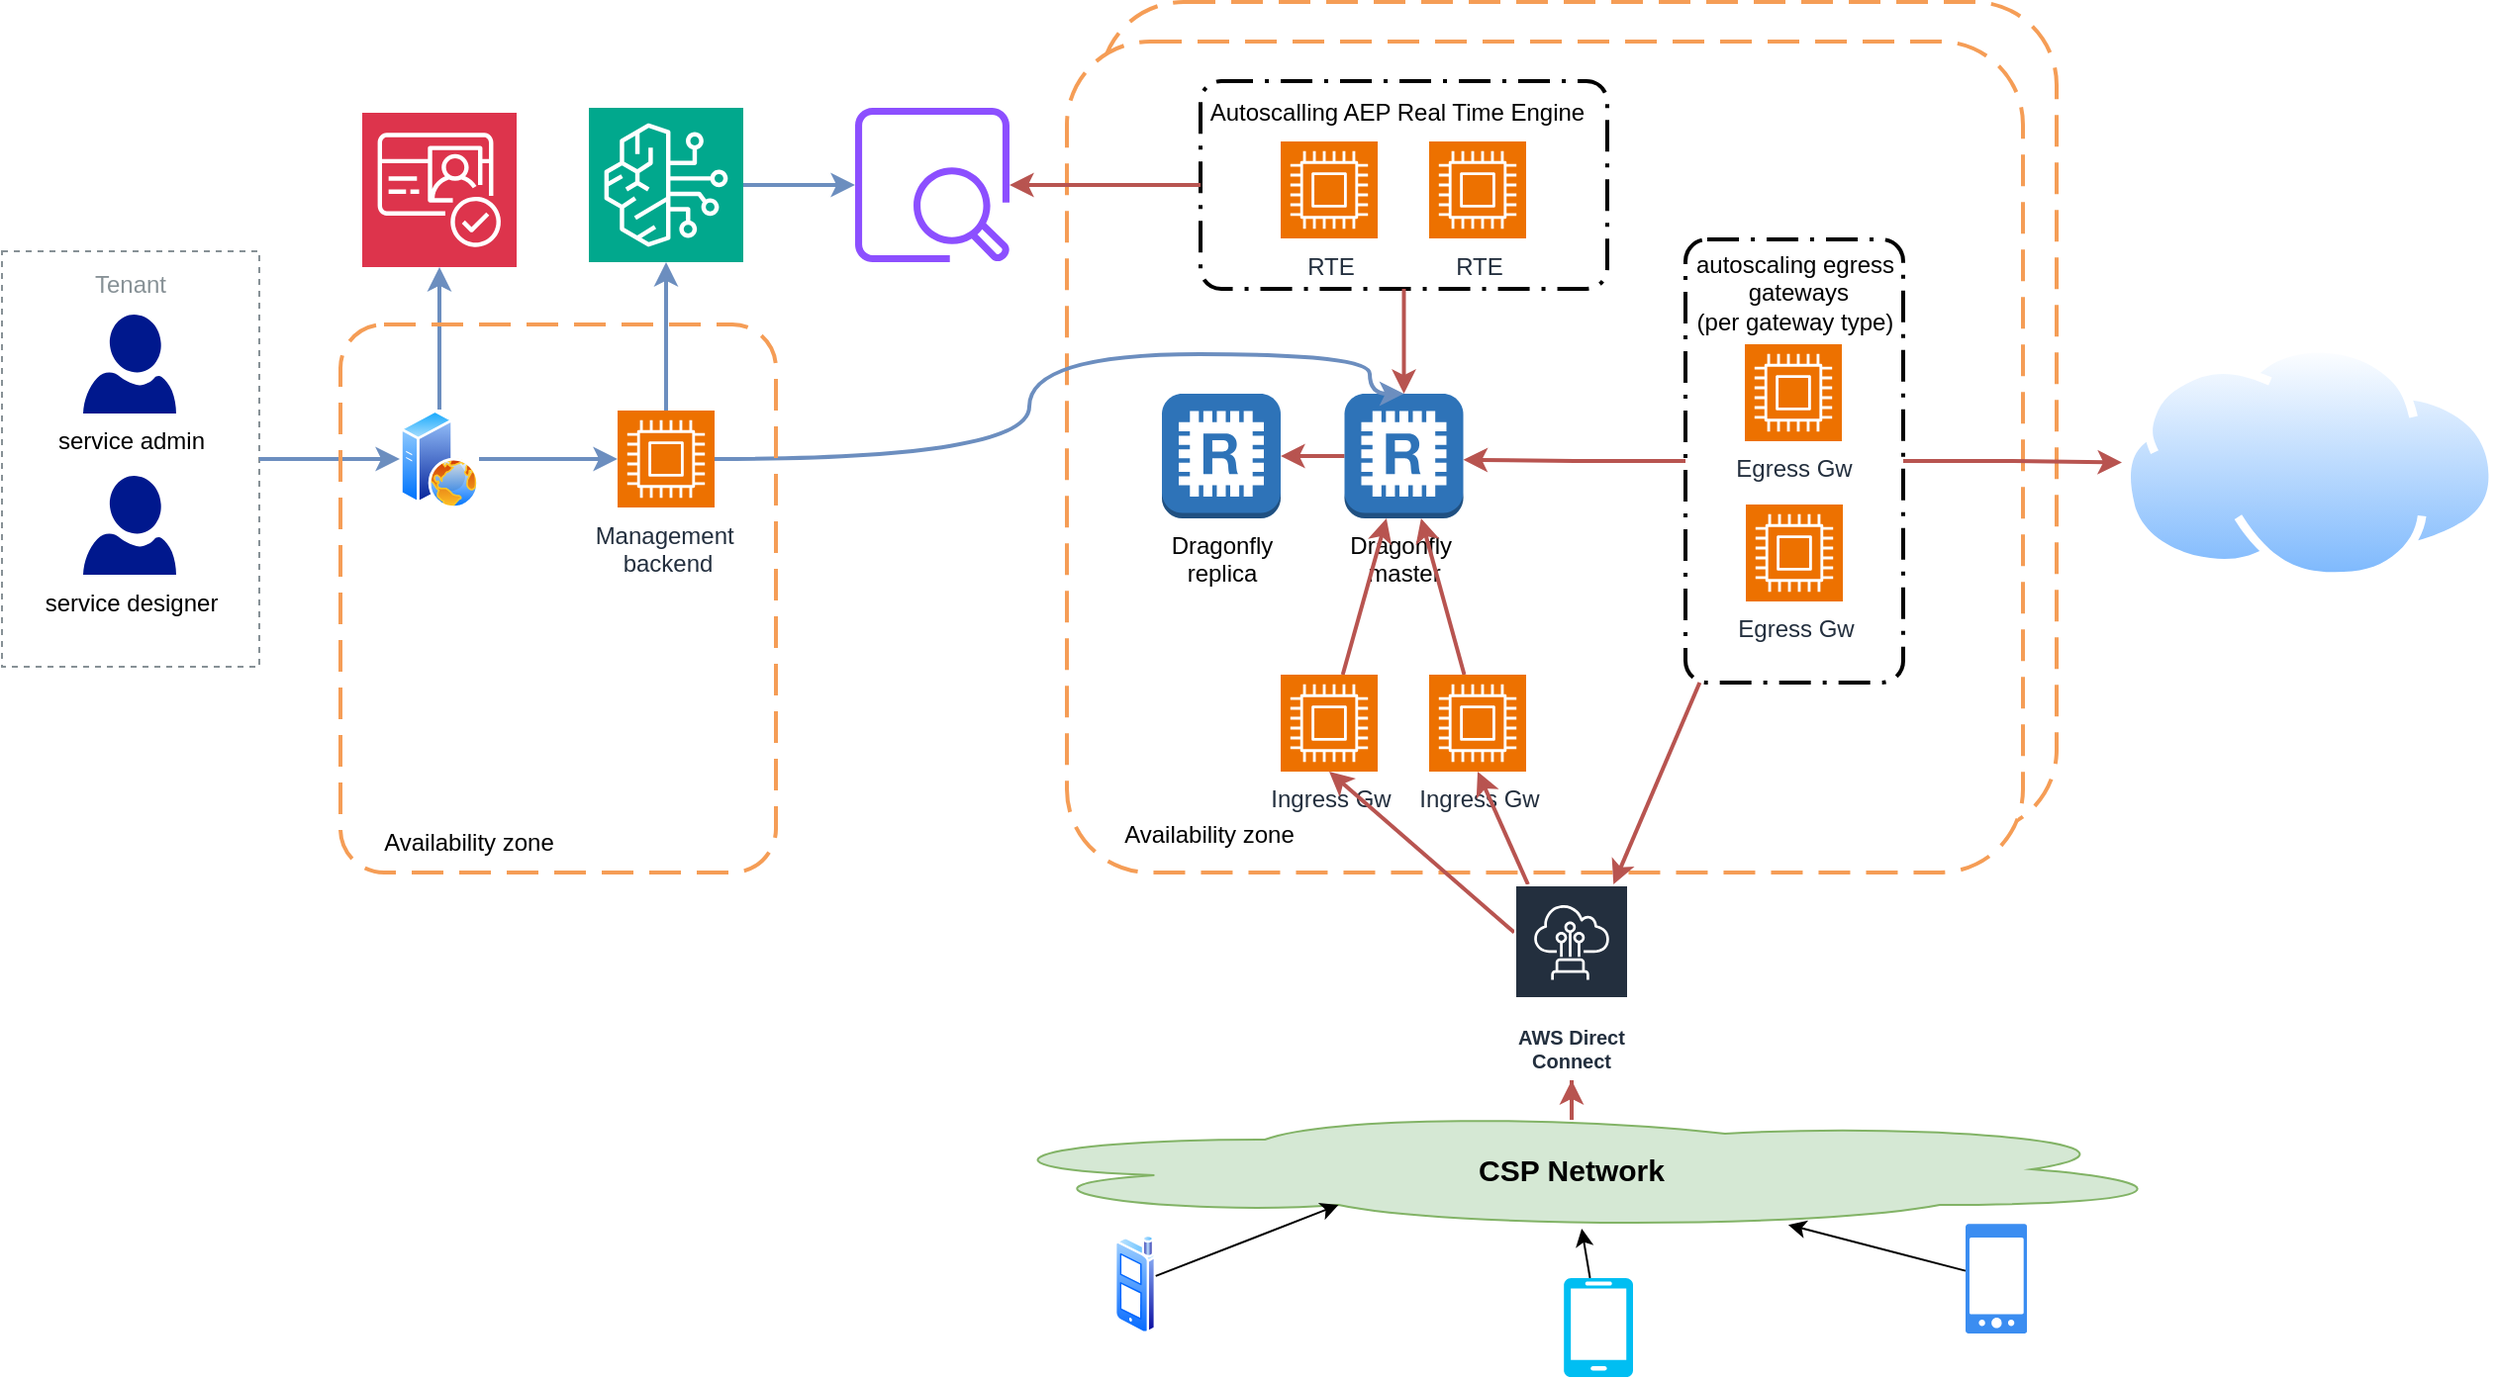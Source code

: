 <mxfile version="24.8.4" pages="2">
  <diagram name="Page-1" id="JDRaCcd1hg9tl_aYsiC9">
    <mxGraphModel dx="1742" dy="749" grid="0" gridSize="10" guides="1" tooltips="1" connect="1" arrows="1" fold="1" page="0" pageScale="1" pageWidth="827" pageHeight="1169" math="0" shadow="0">
      <root>
        <mxCell id="0" />
        <mxCell id="1" parent="0" />
        <mxCell id="zKB7vQTCph_0LIxIcwhi-92" value="" style="rounded=1;arcSize=10;dashed=1;strokeColor=#F59D56;fillColor=none;gradientColor=none;dashPattern=8 4;strokeWidth=2;" vertex="1" parent="1">
          <mxGeometry x="264" y="280" width="483" height="420" as="geometry" />
        </mxCell>
        <mxCell id="zKB7vQTCph_0LIxIcwhi-74" value="" style="rounded=1;arcSize=10;dashed=1;strokeColor=#F59D56;fillColor=default;gradientColor=none;dashPattern=8 4;strokeWidth=2;" vertex="1" parent="1">
          <mxGeometry x="247" y="300" width="483" height="420" as="geometry" />
        </mxCell>
        <mxCell id="zKB7vQTCph_0LIxIcwhi-82" value="Tenant" style="outlineConnect=0;gradientColor=none;html=1;whiteSpace=wrap;fontSize=12;fontStyle=0;strokeColor=#879196;fillColor=none;verticalAlign=top;align=center;fontColor=#879196;dashed=1;spacingTop=3;" vertex="1" parent="1">
          <mxGeometry x="-291" y="406" width="130" height="210" as="geometry" />
        </mxCell>
        <mxCell id="zKB7vQTCph_0LIxIcwhi-35" value="" style="rounded=1;arcSize=10;dashed=1;fillColor=none;gradientColor=none;dashPattern=8 3 1 3;strokeWidth=2;" vertex="1" parent="1">
          <mxGeometry x="314.5" y="320" width="205.5" height="105" as="geometry" />
        </mxCell>
        <mxCell id="zKB7vQTCph_0LIxIcwhi-66" style="rounded=0;orthogonalLoop=1;jettySize=auto;html=1;strokeWidth=2;fillColor=#f8cecc;strokeColor=#b85450;" edge="1" parent="1" source="zKB7vQTCph_0LIxIcwhi-45" target="zKB7vQTCph_0LIxIcwhi-93">
          <mxGeometry relative="1" as="geometry">
            <mxPoint x="542" y="717" as="targetPoint" />
          </mxGeometry>
        </mxCell>
        <mxCell id="zKB7vQTCph_0LIxIcwhi-68" style="edgeStyle=orthogonalEdgeStyle;rounded=0;orthogonalLoop=1;jettySize=auto;html=1;fillColor=#f8cecc;strokeColor=#b85450;strokeWidth=2;" edge="1" parent="1" source="zKB7vQTCph_0LIxIcwhi-45" target="zKB7vQTCph_0LIxIcwhi-67">
          <mxGeometry relative="1" as="geometry" />
        </mxCell>
        <mxCell id="zKB7vQTCph_0LIxIcwhi-45" value="" style="rounded=1;arcSize=10;dashed=1;fillColor=none;gradientColor=none;dashPattern=8 3 1 3;strokeWidth=2;" vertex="1" parent="1">
          <mxGeometry x="559.5" y="400" width="110" height="224" as="geometry" />
        </mxCell>
        <mxCell id="zKB7vQTCph_0LIxIcwhi-42" style="edgeStyle=orthogonalEdgeStyle;rounded=0;orthogonalLoop=1;jettySize=auto;html=1;fillColor=#f8cecc;strokeColor=#b85450;strokeWidth=2;" edge="1" parent="1" source="zKB7vQTCph_0LIxIcwhi-1" target="zKB7vQTCph_0LIxIcwhi-2">
          <mxGeometry relative="1" as="geometry" />
        </mxCell>
        <mxCell id="zKB7vQTCph_0LIxIcwhi-1" value="Dragonfly&amp;nbsp;&lt;div&gt;master&lt;/div&gt;" style="outlineConnect=0;dashed=0;verticalLabelPosition=bottom;verticalAlign=top;align=center;html=1;shape=mxgraph.aws3.redis;fillColor=#2E73B8;gradientColor=none;" vertex="1" parent="1">
          <mxGeometry x="387.25" y="478" width="60" height="63" as="geometry" />
        </mxCell>
        <mxCell id="zKB7vQTCph_0LIxIcwhi-2" value="Dragonfly&lt;div&gt;replica&lt;/div&gt;" style="outlineConnect=0;dashed=0;verticalLabelPosition=bottom;verticalAlign=top;align=center;html=1;shape=mxgraph.aws3.redis;fillColor=#2E73B8;gradientColor=none;" vertex="1" parent="1">
          <mxGeometry x="295" y="478" width="60" height="63" as="geometry" />
        </mxCell>
        <mxCell id="zKB7vQTCph_0LIxIcwhi-33" value="" style="sketch=0;outlineConnect=0;fontColor=#232F3E;gradientColor=none;fillColor=#8C4FFF;strokeColor=none;dashed=0;verticalLabelPosition=bottom;verticalAlign=top;align=center;html=1;fontSize=12;fontStyle=0;aspect=fixed;pointerEvents=1;shape=mxgraph.aws4.opensearch_service_data_node;" vertex="1" parent="1">
          <mxGeometry x="140" y="333.5" width="78" height="78" as="geometry" />
        </mxCell>
        <mxCell id="zKB7vQTCph_0LIxIcwhi-36" style="edgeStyle=orthogonalEdgeStyle;rounded=0;orthogonalLoop=1;jettySize=auto;html=1;fillColor=#f8cecc;strokeColor=#b85450;strokeWidth=2;" edge="1" parent="1" source="zKB7vQTCph_0LIxIcwhi-35" target="zKB7vQTCph_0LIxIcwhi-33">
          <mxGeometry relative="1" as="geometry" />
        </mxCell>
        <mxCell id="zKB7vQTCph_0LIxIcwhi-37" value="" style="edgeStyle=orthogonalEdgeStyle;rounded=0;orthogonalLoop=1;jettySize=auto;html=1;entryX=0.5;entryY=0;entryDx=0;entryDy=0;entryPerimeter=0;fillColor=#f8cecc;strokeColor=#b85450;strokeWidth=2;" edge="1" parent="1" source="zKB7vQTCph_0LIxIcwhi-35" target="zKB7vQTCph_0LIxIcwhi-1">
          <mxGeometry relative="1" as="geometry" />
        </mxCell>
        <mxCell id="zKB7vQTCph_0LIxIcwhi-46" style="edgeStyle=orthogonalEdgeStyle;rounded=0;orthogonalLoop=1;jettySize=auto;html=1;entryX=1;entryY=0.53;entryDx=0;entryDy=0;entryPerimeter=0;fillColor=#f8cecc;strokeColor=#b85450;strokeWidth=2;" edge="1" parent="1" source="zKB7vQTCph_0LIxIcwhi-45" target="zKB7vQTCph_0LIxIcwhi-1">
          <mxGeometry relative="1" as="geometry" />
        </mxCell>
        <mxCell id="zKB7vQTCph_0LIxIcwhi-47" value="RTE" style="sketch=0;points=[[0,0,0],[0.25,0,0],[0.5,0,0],[0.75,0,0],[1,0,0],[0,1,0],[0.25,1,0],[0.5,1,0],[0.75,1,0],[1,1,0],[0,0.25,0],[0,0.5,0],[0,0.75,0],[1,0.25,0],[1,0.5,0],[1,0.75,0]];outlineConnect=0;fontColor=#232F3E;fillColor=#ED7100;strokeColor=#ffffff;dashed=0;verticalLabelPosition=bottom;verticalAlign=top;align=center;html=1;fontSize=12;fontStyle=0;aspect=fixed;shape=mxgraph.aws4.resourceIcon;resIcon=mxgraph.aws4.compute;" vertex="1" parent="1">
          <mxGeometry x="355" y="350.5" width="49" height="49" as="geometry" />
        </mxCell>
        <mxCell id="zKB7vQTCph_0LIxIcwhi-48" value="RTE" style="sketch=0;points=[[0,0,0],[0.25,0,0],[0.5,0,0],[0.75,0,0],[1,0,0],[0,1,0],[0.25,1,0],[0.5,1,0],[0.75,1,0],[1,1,0],[0,0.25,0],[0,0.5,0],[0,0.75,0],[1,0.25,0],[1,0.5,0],[1,0.75,0]];outlineConnect=0;fontColor=#232F3E;fillColor=#ED7100;strokeColor=#ffffff;dashed=0;verticalLabelPosition=bottom;verticalAlign=top;align=center;html=1;fontSize=12;fontStyle=0;aspect=fixed;shape=mxgraph.aws4.resourceIcon;resIcon=mxgraph.aws4.compute;" vertex="1" parent="1">
          <mxGeometry x="430" y="350.5" width="49" height="49" as="geometry" />
        </mxCell>
        <mxCell id="zKB7vQTCph_0LIxIcwhi-49" value="Egress Gw" style="sketch=0;points=[[0,0,0],[0.25,0,0],[0.5,0,0],[0.75,0,0],[1,0,0],[0,1,0],[0.25,1,0],[0.5,1,0],[0.75,1,0],[1,1,0],[0,0.25,0],[0,0.5,0],[0,0.75,0],[1,0.25,0],[1,0.5,0],[1,0.75,0]];outlineConnect=0;fontColor=#232F3E;fillColor=#ED7100;strokeColor=#ffffff;dashed=0;verticalLabelPosition=bottom;verticalAlign=top;align=center;html=1;fontSize=12;fontStyle=0;aspect=fixed;shape=mxgraph.aws4.resourceIcon;resIcon=mxgraph.aws4.compute;" vertex="1" parent="1">
          <mxGeometry x="589.5" y="453" width="49" height="49" as="geometry" />
        </mxCell>
        <mxCell id="zKB7vQTCph_0LIxIcwhi-52" value="Egress Gw" style="sketch=0;points=[[0,0,0],[0.25,0,0],[0.5,0,0],[0.75,0,0],[1,0,0],[0,1,0],[0.25,1,0],[0.5,1,0],[0.75,1,0],[1,1,0],[0,0.25,0],[0,0.5,0],[0,0.75,0],[1,0.25,0],[1,0.5,0],[1,0.75,0]];outlineConnect=0;fontColor=#232F3E;fillColor=#ED7100;strokeColor=#ffffff;dashed=0;verticalLabelPosition=bottom;verticalAlign=top;align=center;html=1;fontSize=12;fontStyle=0;aspect=fixed;shape=mxgraph.aws4.resourceIcon;resIcon=mxgraph.aws4.compute;" vertex="1" parent="1">
          <mxGeometry x="590" y="534" width="49" height="49" as="geometry" />
        </mxCell>
        <mxCell id="zKB7vQTCph_0LIxIcwhi-55" style="rounded=0;orthogonalLoop=1;jettySize=auto;html=1;fillColor=#f8cecc;strokeColor=#b85450;strokeWidth=2;" edge="1" parent="1" source="zKB7vQTCph_0LIxIcwhi-53" target="zKB7vQTCph_0LIxIcwhi-1">
          <mxGeometry relative="1" as="geometry" />
        </mxCell>
        <mxCell id="zKB7vQTCph_0LIxIcwhi-53" value="Ingress Gw" style="sketch=0;points=[[0,0,0],[0.25,0,0],[0.5,0,0],[0.75,0,0],[1,0,0],[0,1,0],[0.25,1,0],[0.5,1,0],[0.75,1,0],[1,1,0],[0,0.25,0],[0,0.5,0],[0,0.75,0],[1,0.25,0],[1,0.5,0],[1,0.75,0]];outlineConnect=0;fontColor=#232F3E;fillColor=#ED7100;strokeColor=#ffffff;dashed=0;verticalLabelPosition=bottom;verticalAlign=top;align=center;html=1;fontSize=12;fontStyle=0;aspect=fixed;shape=mxgraph.aws4.resourceIcon;resIcon=mxgraph.aws4.compute;" vertex="1" parent="1">
          <mxGeometry x="355" y="620" width="49" height="49" as="geometry" />
        </mxCell>
        <mxCell id="zKB7vQTCph_0LIxIcwhi-56" style="rounded=0;orthogonalLoop=1;jettySize=auto;html=1;fillColor=#f8cecc;strokeColor=#b85450;strokeWidth=2;" edge="1" parent="1" source="zKB7vQTCph_0LIxIcwhi-54" target="zKB7vQTCph_0LIxIcwhi-1">
          <mxGeometry relative="1" as="geometry" />
        </mxCell>
        <mxCell id="zKB7vQTCph_0LIxIcwhi-54" value="Ingress Gw" style="sketch=0;points=[[0,0,0],[0.25,0,0],[0.5,0,0],[0.75,0,0],[1,0,0],[0,1,0],[0.25,1,0],[0.5,1,0],[0.75,1,0],[1,1,0],[0,0.25,0],[0,0.5,0],[0,0.75,0],[1,0.25,0],[1,0.5,0],[1,0.75,0]];outlineConnect=0;fontColor=#232F3E;fillColor=#ED7100;strokeColor=#ffffff;dashed=0;verticalLabelPosition=bottom;verticalAlign=top;align=center;html=1;fontSize=12;fontStyle=0;aspect=fixed;shape=mxgraph.aws4.resourceIcon;resIcon=mxgraph.aws4.compute;" vertex="1" parent="1">
          <mxGeometry x="430" y="620" width="49" height="49" as="geometry" />
        </mxCell>
        <mxCell id="zKB7vQTCph_0LIxIcwhi-72" style="edgeStyle=orthogonalEdgeStyle;rounded=0;orthogonalLoop=1;jettySize=auto;html=1;strokeColor=#6C8EBF;strokeWidth=2;" edge="1" parent="1" source="zKB7vQTCph_0LIxIcwhi-57" target="zKB7vQTCph_0LIxIcwhi-69">
          <mxGeometry relative="1" as="geometry" />
        </mxCell>
        <mxCell id="zKB7vQTCph_0LIxIcwhi-57" value="Management&amp;nbsp;&lt;div&gt;backend&lt;/div&gt;" style="sketch=0;points=[[0,0,0],[0.25,0,0],[0.5,0,0],[0.75,0,0],[1,0,0],[0,1,0],[0.25,1,0],[0.5,1,0],[0.75,1,0],[1,1,0],[0,0.25,0],[0,0.5,0],[0,0.75,0],[1,0.25,0],[1,0.5,0],[1,0.75,0]];outlineConnect=0;fontColor=#232F3E;fillColor=#ED7100;strokeColor=#ffffff;dashed=0;verticalLabelPosition=bottom;verticalAlign=top;align=center;html=1;fontSize=12;fontStyle=0;aspect=fixed;shape=mxgraph.aws4.resourceIcon;resIcon=mxgraph.aws4.compute;" vertex="1" parent="1">
          <mxGeometry x="20" y="486.5" width="49" height="49" as="geometry" />
        </mxCell>
        <mxCell id="zKB7vQTCph_0LIxIcwhi-58" value="Autoscalling AEP Real Time Engine" style="text;html=1;align=center;verticalAlign=middle;whiteSpace=wrap;rounded=0;" vertex="1" parent="1">
          <mxGeometry x="309" y="320.5" width="210" height="30" as="geometry" />
        </mxCell>
        <mxCell id="zKB7vQTCph_0LIxIcwhi-59" value="autoscaling egress&lt;div&gt;&amp;nbsp;gateways&lt;/div&gt;&lt;div&gt;(per gateway type)&lt;/div&gt;" style="text;html=1;align=center;verticalAlign=middle;whiteSpace=wrap;rounded=0;" vertex="1" parent="1">
          <mxGeometry x="509.5" y="411.5" width="210" height="30" as="geometry" />
        </mxCell>
        <mxCell id="zKB7vQTCph_0LIxIcwhi-95" style="edgeStyle=orthogonalEdgeStyle;rounded=0;orthogonalLoop=1;jettySize=auto;html=1;fillColor=#f8cecc;strokeColor=#b85450;strokeWidth=2;" edge="1" parent="1" source="zKB7vQTCph_0LIxIcwhi-63" target="zKB7vQTCph_0LIxIcwhi-93">
          <mxGeometry relative="1" as="geometry" />
        </mxCell>
        <mxCell id="zKB7vQTCph_0LIxIcwhi-63" value="CSP Network" style="ellipse;shape=cloud;whiteSpace=wrap;html=1;align=center;fillColor=#d5e8d4;strokeColor=#82b366;fontStyle=1;fontSize=15;" vertex="1" parent="1">
          <mxGeometry x="192" y="840" width="620" height="60" as="geometry" />
        </mxCell>
        <mxCell id="zKB7vQTCph_0LIxIcwhi-64" style="rounded=0;orthogonalLoop=1;jettySize=auto;html=1;entryX=0.5;entryY=1;entryDx=0;entryDy=0;entryPerimeter=0;strokeWidth=2;fillColor=#f8cecc;strokeColor=#b85450;" edge="1" parent="1" source="zKB7vQTCph_0LIxIcwhi-93" target="zKB7vQTCph_0LIxIcwhi-53">
          <mxGeometry relative="1" as="geometry">
            <mxPoint x="439" y="725" as="sourcePoint" />
          </mxGeometry>
        </mxCell>
        <mxCell id="zKB7vQTCph_0LIxIcwhi-65" style="rounded=0;orthogonalLoop=1;jettySize=auto;html=1;entryX=0.5;entryY=1;entryDx=0;entryDy=0;entryPerimeter=0;fillColor=#f8cecc;strokeColor=#b85450;strokeWidth=2;" edge="1" parent="1" source="zKB7vQTCph_0LIxIcwhi-93" target="zKB7vQTCph_0LIxIcwhi-54">
          <mxGeometry relative="1" as="geometry">
            <mxPoint x="479" y="728" as="sourcePoint" />
          </mxGeometry>
        </mxCell>
        <mxCell id="zKB7vQTCph_0LIxIcwhi-67" value="" style="image;aspect=fixed;perimeter=ellipsePerimeter;html=1;align=center;shadow=0;dashed=0;spacingTop=3;image=img/lib/active_directory/internet_cloud.svg;" vertex="1" parent="1">
          <mxGeometry x="780" y="453" width="189.68" height="119.5" as="geometry" />
        </mxCell>
        <mxCell id="zKB7vQTCph_0LIxIcwhi-71" style="edgeStyle=orthogonalEdgeStyle;rounded=0;orthogonalLoop=1;jettySize=auto;html=1;strokeColor=#6C8EBF;strokeWidth=2;" edge="1" parent="1" source="zKB7vQTCph_0LIxIcwhi-69" target="zKB7vQTCph_0LIxIcwhi-33">
          <mxGeometry relative="1" as="geometry" />
        </mxCell>
        <mxCell id="zKB7vQTCph_0LIxIcwhi-69" value="" style="sketch=0;points=[[0,0,0],[0.25,0,0],[0.5,0,0],[0.75,0,0],[1,0,0],[0,1,0],[0.25,1,0],[0.5,1,0],[0.75,1,0],[1,1,0],[0,0.25,0],[0,0.5,0],[0,0.75,0],[1,0.25,0],[1,0.5,0],[1,0.75,0]];outlineConnect=0;fontColor=#232F3E;fillColor=#01A88D;strokeColor=#ffffff;dashed=0;verticalLabelPosition=bottom;verticalAlign=top;align=center;html=1;fontSize=12;fontStyle=0;aspect=fixed;shape=mxgraph.aws4.resourceIcon;resIcon=mxgraph.aws4.bedrock;" vertex="1" parent="1">
          <mxGeometry x="5.5" y="333.5" width="78" height="78" as="geometry" />
        </mxCell>
        <mxCell id="zKB7vQTCph_0LIxIcwhi-73" style="edgeStyle=orthogonalEdgeStyle;rounded=0;orthogonalLoop=1;jettySize=auto;html=1;entryX=0.5;entryY=0;entryDx=0;entryDy=0;entryPerimeter=0;fillColor=#dae8fc;strokeColor=#6C8EBF;strokeWidth=2;curved=1;" edge="1" parent="1" source="zKB7vQTCph_0LIxIcwhi-57" target="zKB7vQTCph_0LIxIcwhi-1">
          <mxGeometry relative="1" as="geometry">
            <Array as="points">
              <mxPoint x="228" y="511" />
              <mxPoint x="228" y="458" />
              <mxPoint x="400" y="458" />
              <mxPoint x="400" y="478" />
            </Array>
          </mxGeometry>
        </mxCell>
        <mxCell id="zKB7vQTCph_0LIxIcwhi-75" value="Availability zone" style="text;html=1;align=center;verticalAlign=middle;whiteSpace=wrap;rounded=0;" vertex="1" parent="1">
          <mxGeometry x="274" y="686" width="90" height="30" as="geometry" />
        </mxCell>
        <mxCell id="zKB7vQTCph_0LIxIcwhi-78" style="edgeStyle=orthogonalEdgeStyle;rounded=0;orthogonalLoop=1;jettySize=auto;html=1;fillColor=#dae8fc;strokeColor=#6c8ebf;strokeWidth=2;" edge="1" parent="1" source="zKB7vQTCph_0LIxIcwhi-76" target="zKB7vQTCph_0LIxIcwhi-77">
          <mxGeometry relative="1" as="geometry" />
        </mxCell>
        <mxCell id="zKB7vQTCph_0LIxIcwhi-76" value="" style="image;aspect=fixed;perimeter=ellipsePerimeter;html=1;align=center;shadow=0;dashed=0;spacingTop=3;image=img/lib/active_directory/web_server.svg;" vertex="1" parent="1">
          <mxGeometry x="-90" y="486" width="40" height="50" as="geometry" />
        </mxCell>
        <mxCell id="zKB7vQTCph_0LIxIcwhi-77" value="" style="sketch=0;points=[[0,0,0],[0.25,0,0],[0.5,0,0],[0.75,0,0],[1,0,0],[0,1,0],[0.25,1,0],[0.5,1,0],[0.75,1,0],[1,1,0],[0,0.25,0],[0,0.5,0],[0,0.75,0],[1,0.25,0],[1,0.5,0],[1,0.75,0]];outlineConnect=0;fontColor=#232F3E;fillColor=#DD344C;strokeColor=#ffffff;dashed=0;verticalLabelPosition=bottom;verticalAlign=top;align=center;html=1;fontSize=12;fontStyle=0;aspect=fixed;shape=mxgraph.aws4.resourceIcon;resIcon=mxgraph.aws4.cognito;" vertex="1" parent="1">
          <mxGeometry x="-109" y="336" width="78" height="78" as="geometry" />
        </mxCell>
        <mxCell id="zKB7vQTCph_0LIxIcwhi-79" style="edgeStyle=orthogonalEdgeStyle;rounded=0;orthogonalLoop=1;jettySize=auto;html=1;entryX=0;entryY=0.5;entryDx=0;entryDy=0;entryPerimeter=0;fillColor=#dae8fc;strokeColor=#6c8ebf;strokeWidth=2;" edge="1" parent="1" source="zKB7vQTCph_0LIxIcwhi-76" target="zKB7vQTCph_0LIxIcwhi-57">
          <mxGeometry relative="1" as="geometry" />
        </mxCell>
        <mxCell id="zKB7vQTCph_0LIxIcwhi-80" value="service admin" style="sketch=0;aspect=fixed;pointerEvents=1;shadow=0;dashed=0;html=1;strokeColor=none;labelPosition=center;verticalLabelPosition=bottom;verticalAlign=top;align=center;fillColor=#00188D;shape=mxgraph.azure.user" vertex="1" parent="1">
          <mxGeometry x="-250" y="438" width="47" height="50" as="geometry" />
        </mxCell>
        <mxCell id="zKB7vQTCph_0LIxIcwhi-81" value="service designer" style="sketch=0;aspect=fixed;pointerEvents=1;shadow=0;dashed=0;html=1;strokeColor=none;labelPosition=center;verticalLabelPosition=bottom;verticalAlign=top;align=center;fillColor=#00188D;shape=mxgraph.azure.user" vertex="1" parent="1">
          <mxGeometry x="-250" y="519.5" width="47" height="50" as="geometry" />
        </mxCell>
        <mxCell id="zKB7vQTCph_0LIxIcwhi-83" style="edgeStyle=orthogonalEdgeStyle;rounded=0;orthogonalLoop=1;jettySize=auto;html=1;entryX=0;entryY=0.5;entryDx=0;entryDy=0;fillColor=#dae8fc;strokeColor=#6c8ebf;strokeWidth=2;" edge="1" parent="1" source="zKB7vQTCph_0LIxIcwhi-82" target="zKB7vQTCph_0LIxIcwhi-76">
          <mxGeometry relative="1" as="geometry" />
        </mxCell>
        <mxCell id="zKB7vQTCph_0LIxIcwhi-84" value="" style="rounded=1;arcSize=10;dashed=1;strokeColor=#F59D56;fillColor=none;gradientColor=none;dashPattern=8 4;strokeWidth=2;" vertex="1" parent="1">
          <mxGeometry x="-120" y="443" width="220" height="277" as="geometry" />
        </mxCell>
        <mxCell id="zKB7vQTCph_0LIxIcwhi-85" value="Availability zone" style="text;html=1;align=center;verticalAlign=middle;whiteSpace=wrap;rounded=0;" vertex="1" parent="1">
          <mxGeometry x="-100" y="690" width="90" height="30" as="geometry" />
        </mxCell>
        <mxCell id="zKB7vQTCph_0LIxIcwhi-86" value="" style="image;aspect=fixed;perimeter=ellipsePerimeter;html=1;align=center;shadow=0;dashed=0;spacingTop=3;image=img/lib/active_directory/cell_phone.svg;" vertex="1" parent="1">
          <mxGeometry x="271" y="903" width="21" height="50" as="geometry" />
        </mxCell>
        <mxCell id="zKB7vQTCph_0LIxIcwhi-89" style="rounded=0;orthogonalLoop=1;jettySize=auto;html=1;" edge="1" parent="1" source="zKB7vQTCph_0LIxIcwhi-87" target="zKB7vQTCph_0LIxIcwhi-63">
          <mxGeometry relative="1" as="geometry" />
        </mxCell>
        <mxCell id="zKB7vQTCph_0LIxIcwhi-87" value="" style="verticalLabelPosition=bottom;html=1;verticalAlign=top;align=center;strokeColor=none;fillColor=#00BEF2;shape=mxgraph.azure.mobile;pointerEvents=1;" vertex="1" parent="1">
          <mxGeometry x="498" y="925" width="35" height="50" as="geometry" />
        </mxCell>
        <mxCell id="zKB7vQTCph_0LIxIcwhi-88" style="rounded=0;orthogonalLoop=1;jettySize=auto;html=1;entryX=0.31;entryY=0.8;entryDx=0;entryDy=0;entryPerimeter=0;" edge="1" parent="1" source="zKB7vQTCph_0LIxIcwhi-86" target="zKB7vQTCph_0LIxIcwhi-63">
          <mxGeometry relative="1" as="geometry" />
        </mxCell>
        <mxCell id="zKB7vQTCph_0LIxIcwhi-91" style="rounded=0;orthogonalLoop=1;jettySize=auto;html=1;" edge="1" parent="1" source="zKB7vQTCph_0LIxIcwhi-90" target="zKB7vQTCph_0LIxIcwhi-63">
          <mxGeometry relative="1" as="geometry" />
        </mxCell>
        <mxCell id="zKB7vQTCph_0LIxIcwhi-90" value="" style="sketch=0;html=1;aspect=fixed;strokeColor=none;shadow=0;fillColor=#3B8DF1;verticalAlign=top;labelPosition=center;verticalLabelPosition=bottom;shape=mxgraph.gcp2.phone_android" vertex="1" parent="1">
          <mxGeometry x="701" y="897.64" width="31" height="55.36" as="geometry" />
        </mxCell>
        <mxCell id="zKB7vQTCph_0LIxIcwhi-93" value="AWS Direct Connect" style="sketch=0;outlineConnect=0;fontColor=#232F3E;gradientColor=none;strokeColor=#ffffff;fillColor=#232F3E;dashed=0;verticalLabelPosition=middle;verticalAlign=bottom;align=center;html=1;whiteSpace=wrap;fontSize=10;fontStyle=1;spacing=3;shape=mxgraph.aws4.productIcon;prIcon=mxgraph.aws4.direct_connect;" vertex="1" parent="1">
          <mxGeometry x="473" y="726" width="58" height="99" as="geometry" />
        </mxCell>
      </root>
    </mxGraphModel>
  </diagram>
  <diagram id="1s23Qecpu8gFvEDuM7Jj" name="Page-2">
    <mxGraphModel dx="3213" dy="1519" grid="0" gridSize="10" guides="1" tooltips="1" connect="1" arrows="1" fold="1" page="0" pageScale="1" pageWidth="827" pageHeight="1169" math="0" shadow="0">
      <root>
        <mxCell id="0" />
        <mxCell id="1" parent="0" />
        <mxCell id="S0VbNr_1chNx2PSHg-j4-64" value="" style="rounded=0;whiteSpace=wrap;html=1;fillColor=none;" parent="1" vertex="1">
          <mxGeometry x="-678" y="247" width="320" height="720" as="geometry" />
        </mxCell>
        <mxCell id="7RBB2trw8_pAzwCo_AKe-5" style="edgeStyle=orthogonalEdgeStyle;rounded=0;orthogonalLoop=1;jettySize=auto;html=1;fillColor=#dae8fc;strokeColor=#6c8ebf;strokeWidth=3;" parent="1" source="S0VbNr_1chNx2PSHg-j4-1" target="7RBB2trw8_pAzwCo_AKe-4" edge="1">
          <mxGeometry relative="1" as="geometry" />
        </mxCell>
        <mxCell id="S0VbNr_1chNx2PSHg-j4-42" value="Business partener" style="outlineConnect=0;dashed=0;verticalLabelPosition=bottom;verticalAlign=top;align=center;html=1;shape=mxgraph.aws3.internet_2;fillColor=#D2D3D3;gradientColor=none;" parent="1" vertex="1">
          <mxGeometry x="1431" y="414.5" width="79.5" height="54" as="geometry" />
        </mxCell>
        <mxCell id="S0VbNr_1chNx2PSHg-j4-43" style="edgeStyle=orthogonalEdgeStyle;rounded=0;orthogonalLoop=1;jettySize=auto;html=1;entryX=0;entryY=0.7;entryDx=0;entryDy=0;entryPerimeter=0;fillColor=#f8cecc;strokeColor=#b85450;strokeWidth=4;" parent="1" source="S0VbNr_1chNx2PSHg-j4-40" target="S0VbNr_1chNx2PSHg-j4-42" edge="1">
          <mxGeometry relative="1" as="geometry" />
        </mxCell>
        <mxCell id="S0VbNr_1chNx2PSHg-j4-61" style="edgeStyle=orthogonalEdgeStyle;rounded=0;orthogonalLoop=1;jettySize=auto;html=1;fillColor=#f8cecc;strokeColor=#b85450;strokeWidth=3;exitX=1;exitY=0.5;exitDx=0;exitDy=0;exitPerimeter=0;startArrow=classic;startFill=1;" parent="1" source="7RBB2trw8_pAzwCo_AKe-17" target="S0VbNr_1chNx2PSHg-j4-58" edge="1">
          <mxGeometry relative="1" as="geometry" />
        </mxCell>
        <mxCell id="S0VbNr_1chNx2PSHg-j4-57" value="CSP Environment&amp;nbsp;&lt;div&gt;(NSS/BSS/OSS)&lt;/div&gt;" style="image;aspect=fixed;perimeter=ellipsePerimeter;html=1;align=center;shadow=0;dashed=0;fontColor=#4277BB;labelBackgroundColor=default;fontSize=12;spacingTop=3;image=img/lib/ibm/infrastructure/mobile_provider_network.svg;" parent="1" vertex="1">
          <mxGeometry x="-580" y="794" width="90" height="90" as="geometry" />
        </mxCell>
        <mxCell id="S0VbNr_1chNx2PSHg-j4-62" style="edgeStyle=orthogonalEdgeStyle;rounded=0;orthogonalLoop=1;jettySize=auto;html=1;fillColor=#f8cecc;strokeColor=#b85450;strokeWidth=3;startArrow=classic;startFill=1;" parent="1" source="S0VbNr_1chNx2PSHg-j4-58" target="S0VbNr_1chNx2PSHg-j4-35" edge="1">
          <mxGeometry relative="1" as="geometry" />
        </mxCell>
        <mxCell id="S0VbNr_1chNx2PSHg-j4-58" value="Direct connect&lt;div&gt;(assume it exists already)&lt;/div&gt;" style="outlineConnect=0;dashed=0;verticalLabelPosition=bottom;verticalAlign=top;align=center;html=1;shape=mxgraph.aws3.direct_connect;fillColor=#F58536;gradientColor=none;" parent="1" vertex="1">
          <mxGeometry x="581" y="799" width="67.5" height="81" as="geometry" />
        </mxCell>
        <mxCell id="S0VbNr_1chNx2PSHg-j4-60" style="edgeStyle=orthogonalEdgeStyle;rounded=0;orthogonalLoop=1;jettySize=auto;html=1;fillColor=#dae8fc;strokeColor=#6c8ebf;strokeWidth=3;" parent="1" source="S0VbNr_1chNx2PSHg-j4-59" target="S0VbNr_1chNx2PSHg-j4-19" edge="1">
          <mxGeometry relative="1" as="geometry" />
        </mxCell>
        <mxCell id="7RBB2trw8_pAzwCo_AKe-8" value="supervision" style="edgeStyle=orthogonalEdgeStyle;rounded=0;orthogonalLoop=1;jettySize=auto;html=1;fillColor=#dae8fc;strokeColor=#6c8ebf;strokeWidth=3;" parent="1" source="S0VbNr_1chNx2PSHg-j4-59" target="7RBB2trw8_pAzwCo_AKe-4" edge="1">
          <mxGeometry relative="1" as="geometry">
            <Array as="points">
              <mxPoint x="-560" y="-190" />
              <mxPoint x="445" y="-190" />
            </Array>
          </mxGeometry>
        </mxCell>
        <mxCell id="S0VbNr_1chNx2PSHg-j4-59" value="Admin,&amp;nbsp;&lt;div&gt;Designer,&lt;/div&gt;&lt;div&gt;QA team&lt;/div&gt;" style="shadow=0;dashed=0;html=1;strokeColor=none;fillColor=#4495D1;labelPosition=center;verticalLabelPosition=bottom;verticalAlign=top;align=center;outlineConnect=0;shape=mxgraph.veeam.portal_admin;" parent="1" vertex="1">
          <mxGeometry x="-560" y="359" width="44.4" height="48.8" as="geometry" />
        </mxCell>
        <mxCell id="S0VbNr_1chNx2PSHg-j4-65" value="Communication&lt;div&gt;Service Provider&lt;/div&gt;" style="image;points=[];aspect=fixed;html=1;align=center;shadow=0;dashed=0;image=img/lib/allied_telesis/buildings/Medium_Business_Building.svg;" parent="1" vertex="1">
          <mxGeometry x="-640" y="209" width="54.6" height="70.2" as="geometry" />
        </mxCell>
        <mxCell id="7RBB2trw8_pAzwCo_AKe-1" value="Oauth2 AWS Cognito" style="sketch=0;points=[[0,0,0],[0.25,0,0],[0.5,0,0],[0.75,0,0],[1,0,0],[0,1,0],[0.25,1,0],[0.5,1,0],[0.75,1,0],[1,1,0],[0,0.25,0],[0,0.5,0],[0,0.75,0],[1,0.25,0],[1,0.5,0],[1,0.75,0]];outlineConnect=0;fontColor=#232F3E;fillColor=#DD344C;strokeColor=#ffffff;dashed=0;verticalLabelPosition=bottom;verticalAlign=top;align=center;html=1;fontSize=12;fontStyle=0;aspect=fixed;shape=mxgraph.aws4.resourceIcon;resIcon=mxgraph.aws4.cognito;" parent="1" vertex="1">
          <mxGeometry x="92.5" y="-120" width="78" height="78" as="geometry" />
        </mxCell>
        <mxCell id="7RBB2trw8_pAzwCo_AKe-2" style="edgeStyle=orthogonalEdgeStyle;rounded=0;orthogonalLoop=1;jettySize=auto;html=1;entryX=0.5;entryY=1;entryDx=0;entryDy=0;entryPerimeter=0;fillColor=#dae8fc;strokeColor=#6c8ebf;strokeWidth=3;" parent="1" source="S0VbNr_1chNx2PSHg-j4-4" target="7RBB2trw8_pAzwCo_AKe-1" edge="1">
          <mxGeometry relative="1" as="geometry" />
        </mxCell>
        <mxCell id="7RBB2trw8_pAzwCo_AKe-11" value="start autoscaling" style="edgeStyle=orthogonalEdgeStyle;rounded=0;orthogonalLoop=1;jettySize=auto;html=1;fillColor=#dae8fc;strokeColor=#6c8ebf;strokeWidth=3;dashed=1;" parent="1" source="7RBB2trw8_pAzwCo_AKe-4" target="7RBB2trw8_pAzwCo_AKe-10" edge="1">
          <mxGeometry relative="1" as="geometry" />
        </mxCell>
        <mxCell id="7RBB2trw8_pAzwCo_AKe-4" value="CloudWatch" style="outlineConnect=0;dashed=0;verticalLabelPosition=bottom;verticalAlign=top;align=center;html=1;shape=mxgraph.aws3.cloudwatch;fillColor=#759C3E;gradientColor=none;" parent="1" vertex="1">
          <mxGeometry x="403.75" y="-120" width="82.5" height="93" as="geometry" />
        </mxCell>
        <mxCell id="7RBB2trw8_pAzwCo_AKe-7" value="manage users" style="edgeStyle=orthogonalEdgeStyle;rounded=0;orthogonalLoop=1;jettySize=auto;html=1;entryX=0;entryY=0.5;entryDx=0;entryDy=0;entryPerimeter=0;fillColor=#dae8fc;strokeColor=#6c8ebf;strokeWidth=3;" parent="1" source="S0VbNr_1chNx2PSHg-j4-59" target="7RBB2trw8_pAzwCo_AKe-1" edge="1">
          <mxGeometry relative="1" as="geometry">
            <Array as="points">
              <mxPoint x="-538" y="-70" />
              <mxPoint x="92" y="-70" />
            </Array>
          </mxGeometry>
        </mxCell>
        <mxCell id="7RBB2trw8_pAzwCo_AKe-12" value="aws auto scaling API" style="edgeStyle=orthogonalEdgeStyle;rounded=0;orthogonalLoop=1;jettySize=auto;html=1;entryX=1;entryY=0.5;entryDx=0;entryDy=0;fillColor=#dae8fc;strokeColor=#6c8ebf;strokeWidth=3;dashed=1;" parent="1" source="7RBB2trw8_pAzwCo_AKe-10" target="7RBB2trw8_pAzwCo_AKe-9" edge="1">
          <mxGeometry relative="1" as="geometry">
            <Array as="points">
              <mxPoint x="740" y="260" />
            </Array>
          </mxGeometry>
        </mxCell>
        <mxCell id="7RBB2trw8_pAzwCo_AKe-14" value="aws auto scaling API" style="edgeStyle=orthogonalEdgeStyle;rounded=0;orthogonalLoop=1;jettySize=auto;html=1;fillColor=#dae8fc;strokeColor=#6c8ebf;strokeWidth=3;dashed=1;" parent="1" source="7RBB2trw8_pAzwCo_AKe-10" target="7RBB2trw8_pAzwCo_AKe-13" edge="1">
          <mxGeometry relative="1" as="geometry">
            <Array as="points">
              <mxPoint x="860" y="-73" />
            </Array>
          </mxGeometry>
        </mxCell>
        <mxCell id="7RBB2trw8_pAzwCo_AKe-10" value="" style="outlineConnect=0;dashed=0;verticalLabelPosition=bottom;verticalAlign=top;align=center;html=1;shape=mxgraph.aws3.lambda;fillColor=#F58534;gradientColor=none;" parent="1" vertex="1">
          <mxGeometry x="700" y="-119" width="76.5" height="93" as="geometry" />
        </mxCell>
        <mxCell id="7RBB2trw8_pAzwCo_AKe-17" value="SIP Load Balancer&lt;div&gt;Generic network load blancer&lt;/div&gt;" style="fillColor=#28A8E0;verticalLabelPosition=bottom;sketch=0;html=1;strokeColor=#ffffff;verticalAlign=top;align=center;points=[[0.145,0.145,0],[0.5,0,0],[0.855,0.145,0],[1,0.5,0],[0.855,0.855,0],[0.5,1,0],[0.145,0.855,0],[0,0.5,0]];pointerEvents=1;shape=mxgraph.cisco_safe.compositeIcon;bgIcon=ellipse;resIcon=mxgraph.cisco_safe.capability.load_balancer;" parent="1" vertex="1">
          <mxGeometry x="-443" y="818" width="43" height="43" as="geometry" />
        </mxCell>
        <mxCell id="7RBB2trw8_pAzwCo_AKe-18" style="edgeStyle=orthogonalEdgeStyle;rounded=0;orthogonalLoop=1;jettySize=auto;html=1;entryX=0;entryY=0.5;entryDx=0;entryDy=0;entryPerimeter=0;fillColor=#f8cecc;strokeColor=#b85450;strokeWidth=3;startArrow=classic;startFill=1;" parent="1" source="S0VbNr_1chNx2PSHg-j4-57" target="7RBB2trw8_pAzwCo_AKe-17" edge="1">
          <mxGeometry relative="1" as="geometry" />
        </mxCell>
        <mxCell id="S0VbNr_1chNx2PSHg-j4-2" value="Region" style="points=[[0,0],[0.25,0],[0.5,0],[0.75,0],[1,0],[1,0.25],[1,0.5],[1,0.75],[1,1],[0.75,1],[0.5,1],[0.25,1],[0,1],[0,0.75],[0,0.5],[0,0.25]];outlineConnect=0;gradientColor=none;html=1;whiteSpace=wrap;fontSize=12;fontStyle=0;container=1;pointerEvents=0;collapsible=0;recursiveResize=0;shape=mxgraph.aws4.group;grIcon=mxgraph.aws4.group_region;strokeColor=#00A4A6;fillColor=none;verticalAlign=top;align=left;spacingLeft=30;fontColor=#147EBA;dashed=1;" parent="1" vertex="1">
          <mxGeometry x="-270" y="-21" width="1562" height="792" as="geometry" />
        </mxCell>
        <mxCell id="S0VbNr_1chNx2PSHg-j4-3" value="Availability zone (minimum 2 zones)" style="sketch=0;outlineConnect=0;gradientColor=none;html=1;whiteSpace=wrap;fontSize=10;fontStyle=0;shape=mxgraph.aws4.group;grIcon=mxgraph.aws4.group_availability_zone;strokeColor=#545B64;fillColor=none;verticalAlign=top;align=left;spacingLeft=30;fontColor=#545B64;dashed=1;" parent="S0VbNr_1chNx2PSHg-j4-2" vertex="1">
          <mxGeometry x="420" y="20" width="690" height="550" as="geometry" />
        </mxCell>
        <mxCell id="S0VbNr_1chNx2PSHg-j4-63" value="Internal-SG" style="fontStyle=0;verticalAlign=top;align=center;spacingTop=-2;fillColor=none;rounded=0;whiteSpace=wrap;html=1;strokeColor=#FF0000;strokeWidth=2;dashed=1;container=1;collapsible=0;expand=0;recursiveResize=0;" parent="S0VbNr_1chNx2PSHg-j4-2" vertex="1">
          <mxGeometry x="484" y="90" width="256" height="340" as="geometry" />
        </mxCell>
        <mxCell id="7RBB2trw8_pAzwCo_AKe-9" value="Auto Scaling group" style="points=[[0,0],[0.25,0],[0.5,0],[0.75,0],[1,0],[1,0.25],[1,0.5],[1,0.75],[1,1],[0.75,1],[0.5,1],[0.25,1],[0,1],[0,0.75],[0,0.5],[0,0.25]];outlineConnect=0;gradientColor=none;html=1;whiteSpace=wrap;fontSize=12;fontStyle=0;container=1;pointerEvents=0;collapsible=0;recursiveResize=0;shape=mxgraph.aws4.groupCenter;grIcon=mxgraph.aws4.group_auto_scaling_group;grStroke=1;strokeColor=#D86613;fillColor=none;verticalAlign=top;align=center;fontColor=#D86613;dashed=1;spacingTop=25;" parent="S0VbNr_1chNx2PSHg-j4-63" vertex="1">
          <mxGeometry x="60" y="100" width="130" height="120" as="geometry" />
        </mxCell>
        <mxCell id="S0VbNr_1chNx2PSHg-j4-55" style="edgeStyle=orthogonalEdgeStyle;rounded=0;orthogonalLoop=1;jettySize=auto;html=1;" parent="S0VbNr_1chNx2PSHg-j4-2" source="S0VbNr_1chNx2PSHg-j4-14" target="S0VbNr_1chNx2PSHg-j4-22" edge="1">
          <mxGeometry relative="1" as="geometry" />
        </mxCell>
        <mxCell id="S0VbNr_1chNx2PSHg-j4-14" value="SIP-LAN" style="sketch=0;outlineConnect=0;gradientColor=none;html=1;whiteSpace=wrap;fontSize=10;fontStyle=0;shape=mxgraph.aws4.group;grIcon=mxgraph.aws4.group_subnet;strokeColor=#879196;fillColor=none;verticalAlign=top;align=left;spacingLeft=30;fontColor=#879196;dashed=0;" parent="S0VbNr_1chNx2PSHg-j4-2" vertex="1">
          <mxGeometry x="460" y="443" width="290" height="110" as="geometry" />
        </mxCell>
        <mxCell id="S0VbNr_1chNx2PSHg-j4-17" value="SIP-INET-SG" style="fontStyle=0;verticalAlign=top;align=center;spacingTop=-2;fillColor=none;rounded=0;whiteSpace=wrap;html=1;strokeColor=#FF0000;strokeWidth=2;dashed=1;container=1;collapsible=0;expand=0;recursiveResize=0;fontSize=10;" parent="S0VbNr_1chNx2PSHg-j4-2" vertex="1">
          <mxGeometry x="544" y="452" width="180" height="94" as="geometry" />
        </mxCell>
        <mxCell id="S0VbNr_1chNx2PSHg-j4-15" value="SIP GW" style="sketch=0;points=[[0,0,0],[0.25,0,0],[0.5,0,0],[0.75,0,0],[1,0,0],[0,1,0],[0.25,1,0],[0.5,1,0],[0.75,1,0],[1,1,0],[0,0.25,0],[0,0.5,0],[0,0.75,0],[1,0.25,0],[1,0.5,0],[1,0.75,0]];outlineConnect=0;fontColor=#232F3E;fillColor=#ED7100;strokeColor=#ffffff;dashed=0;verticalLabelPosition=bottom;verticalAlign=top;align=center;html=1;fontSize=10;fontStyle=0;aspect=fixed;shape=mxgraph.aws4.resourceIcon;resIcon=mxgraph.aws4.compute;" parent="S0VbNr_1chNx2PSHg-j4-17" vertex="1">
          <mxGeometry x="26" y="25" width="44" height="44" as="geometry" />
        </mxCell>
        <mxCell id="S0VbNr_1chNx2PSHg-j4-16" value="SIP GW" style="sketch=0;points=[[0,0,0],[0.25,0,0],[0.5,0,0],[0.75,0,0],[1,0,0],[0,1,0],[0.25,1,0],[0.5,1,0],[0.75,1,0],[1,1,0],[0,0.25,0],[0,0.5,0],[0,0.75,0],[1,0.25,0],[1,0.5,0],[1,0.75,0]];outlineConnect=0;fontColor=#232F3E;fillColor=#ED7100;strokeColor=#ffffff;dashed=0;verticalLabelPosition=bottom;verticalAlign=top;align=center;html=1;fontSize=10;fontStyle=0;aspect=fixed;shape=mxgraph.aws4.resourceIcon;resIcon=mxgraph.aws4.compute;" parent="S0VbNr_1chNx2PSHg-j4-17" vertex="1">
          <mxGeometry x="96" y="25" width="44" height="44" as="geometry" />
        </mxCell>
        <mxCell id="S0VbNr_1chNx2PSHg-j4-27" style="edgeStyle=orthogonalEdgeStyle;rounded=0;orthogonalLoop=1;jettySize=auto;html=1;fillColor=#dae8fc;strokeColor=#6c8ebf;strokeWidth=3;" parent="S0VbNr_1chNx2PSHg-j4-2" source="S0VbNr_1chNx2PSHg-j4-4" target="S0VbNr_1chNx2PSHg-j4-22" edge="1">
          <mxGeometry relative="1" as="geometry" />
        </mxCell>
        <mxCell id="S0VbNr_1chNx2PSHg-j4-4" value="MGMT-LAN" style="sketch=0;outlineConnect=0;gradientColor=none;html=1;whiteSpace=wrap;fontSize=10;fontStyle=0;shape=mxgraph.aws4.group;grIcon=mxgraph.aws4.group_subnet;strokeColor=#879196;fillColor=none;verticalAlign=top;align=left;spacingLeft=30;fontColor=#879196;dashed=0;" parent="S0VbNr_1chNx2PSHg-j4-2" vertex="1">
          <mxGeometry x="220" y="188" width="123" height="370" as="geometry" />
        </mxCell>
        <mxCell id="S0VbNr_1chNx2PSHg-j4-12" value="MGMT-INET-SG" style="fontStyle=0;verticalAlign=top;align=center;spacingTop=-2;fillColor=none;rounded=0;whiteSpace=wrap;html=1;strokeColor=#FF0000;strokeWidth=2;dashed=1;container=1;collapsible=0;expand=0;recursiveResize=0;fontSize=10;" parent="S0VbNr_1chNx2PSHg-j4-2" vertex="1">
          <mxGeometry x="233" y="218" width="100" height="330" as="geometry" />
        </mxCell>
        <mxCell id="S0VbNr_1chNx2PSHg-j4-5" value="nginx static&lt;div style=&quot;font-size: 10px;&quot;&gt;&amp;nbsp;content&lt;/div&gt;" style="sketch=0;points=[[0,0,0],[0.25,0,0],[0.5,0,0],[0.75,0,0],[1,0,0],[0,1,0],[0.25,1,0],[0.5,1,0],[0.75,1,0],[1,1,0],[0,0.25,0],[0,0.5,0],[0,0.75,0],[1,0.25,0],[1,0.5,0],[1,0.75,0]];outlineConnect=0;fontColor=#232F3E;fillColor=#ED7100;strokeColor=#ffffff;dashed=0;verticalLabelPosition=bottom;verticalAlign=top;align=center;html=1;fontSize=10;fontStyle=0;aspect=fixed;shape=mxgraph.aws4.resourceIcon;resIcon=mxgraph.aws4.compute;" parent="S0VbNr_1chNx2PSHg-j4-2" vertex="1">
          <mxGeometry x="253" y="240" width="44" height="44" as="geometry" />
        </mxCell>
        <mxCell id="S0VbNr_1chNx2PSHg-j4-6" value="nginx static&lt;div style=&quot;font-size: 10px;&quot;&gt;&amp;nbsp;content&lt;/div&gt;" style="sketch=0;points=[[0,0,0],[0.25,0,0],[0.5,0,0],[0.75,0,0],[1,0,0],[0,1,0],[0.25,1,0],[0.5,1,0],[0.75,1,0],[1,1,0],[0,0.25,0],[0,0.5,0],[0,0.75,0],[1,0.25,0],[1,0.5,0],[1,0.75,0]];outlineConnect=0;fontColor=#232F3E;fillColor=#ED7100;strokeColor=#ffffff;dashed=0;verticalLabelPosition=bottom;verticalAlign=top;align=center;html=1;fontSize=10;fontStyle=0;aspect=fixed;shape=mxgraph.aws4.resourceIcon;resIcon=mxgraph.aws4.compute;" parent="S0VbNr_1chNx2PSHg-j4-2" vertex="1">
          <mxGeometry x="253" y="323" width="44" height="44" as="geometry" />
        </mxCell>
        <mxCell id="S0VbNr_1chNx2PSHg-j4-7" value="gui-backend" style="sketch=0;points=[[0,0,0],[0.25,0,0],[0.5,0,0],[0.75,0,0],[1,0,0],[0,1,0],[0.25,1,0],[0.5,1,0],[0.75,1,0],[1,1,0],[0,0.25,0],[0,0.5,0],[0,0.75,0],[1,0.25,0],[1,0.5,0],[1,0.75,0]];outlineConnect=0;fontColor=#232F3E;fillColor=#ED7100;strokeColor=#ffffff;dashed=0;verticalLabelPosition=bottom;verticalAlign=top;align=center;html=1;fontSize=10;fontStyle=0;aspect=fixed;shape=mxgraph.aws4.resourceIcon;resIcon=mxgraph.aws4.compute;" parent="S0VbNr_1chNx2PSHg-j4-2" vertex="1">
          <mxGeometry x="253" y="410" width="44" height="44" as="geometry" />
        </mxCell>
        <mxCell id="S0VbNr_1chNx2PSHg-j4-8" value="gui-backend" style="sketch=0;points=[[0,0,0],[0.25,0,0],[0.5,0,0],[0.75,0,0],[1,0,0],[0,1,0],[0.25,1,0],[0.5,1,0],[0.75,1,0],[1,1,0],[0,0.25,0],[0,0.5,0],[0,0.75,0],[1,0.25,0],[1,0.5,0],[1,0.75,0]];outlineConnect=0;fontColor=#232F3E;fillColor=#ED7100;strokeColor=#ffffff;dashed=0;verticalLabelPosition=bottom;verticalAlign=top;align=center;html=1;fontSize=10;fontStyle=0;aspect=fixed;shape=mxgraph.aws4.resourceIcon;resIcon=mxgraph.aws4.compute;" parent="S0VbNr_1chNx2PSHg-j4-2" vertex="1">
          <mxGeometry x="253" y="480" width="44" height="44" as="geometry" />
        </mxCell>
        <mxCell id="S0VbNr_1chNx2PSHg-j4-22" value="MBAT-REDIS-LAN" style="sketch=0;outlineConnect=0;gradientColor=none;html=1;whiteSpace=wrap;fontSize=10;fontStyle=0;shape=mxgraph.aws4.group;grIcon=mxgraph.aws4.group_subnet;strokeColor=#879196;fillColor=none;verticalAlign=top;align=left;spacingLeft=30;fontColor=#879196;dashed=0;" parent="S0VbNr_1chNx2PSHg-j4-2" vertex="1">
          <mxGeometry x="460" y="328.5" width="290" height="89" as="geometry" />
        </mxCell>
        <mxCell id="S0VbNr_1chNx2PSHg-j4-23" value="MBA-Redis" style="sketch=0;points=[[0,0,0],[0.25,0,0],[0.5,0,0],[0.75,0,0],[1,0,0],[0,1,0],[0.25,1,0],[0.5,1,0],[0.75,1,0],[1,1,0],[0,0.25,0],[0,0.5,0],[0,0.75,0],[1,0.25,0],[1,0.5,0],[1,0.75,0]];outlineConnect=0;fontColor=#232F3E;fillColor=#ED7100;strokeColor=#ffffff;dashed=0;verticalLabelPosition=bottom;verticalAlign=top;align=center;html=1;fontSize=10;fontStyle=0;aspect=fixed;shape=mxgraph.aws4.resourceIcon;resIcon=mxgraph.aws4.compute;" parent="S0VbNr_1chNx2PSHg-j4-2" vertex="1">
          <mxGeometry x="620" y="351" width="44" height="44" as="geometry" />
        </mxCell>
        <mxCell id="S0VbNr_1chNx2PSHg-j4-24" value="MBA-Redis" style="sketch=0;points=[[0,0,0],[0.25,0,0],[0.5,0,0],[0.75,0,0],[1,0,0],[0,1,0],[0.25,1,0],[0.5,1,0],[0.75,1,0],[1,1,0],[0,0.25,0],[0,0.5,0],[0,0.75,0],[1,0.25,0],[1,0.5,0],[1,0.75,0]];outlineConnect=0;fontColor=#232F3E;fillColor=#ED7100;strokeColor=#ffffff;dashed=0;verticalLabelPosition=bottom;verticalAlign=top;align=center;html=1;fontSize=10;fontStyle=0;aspect=fixed;shape=mxgraph.aws4.resourceIcon;resIcon=mxgraph.aws4.compute;" parent="S0VbNr_1chNx2PSHg-j4-2" vertex="1">
          <mxGeometry x="680" y="351" width="44" height="44" as="geometry" />
        </mxCell>
        <mxCell id="S0VbNr_1chNx2PSHg-j4-28" value="T-Redis" style="sketch=0;points=[[0,0,0],[0.25,0,0],[0.5,0,0],[0.75,0,0],[1,0,0],[0,1,0],[0.25,1,0],[0.5,1,0],[0.75,1,0],[1,1,0],[0,0.25,0],[0,0.5,0],[0,0.75,0],[1,0.25,0],[1,0.5,0],[1,0.75,0]];outlineConnect=0;fontColor=#232F3E;fillColor=#ED7100;strokeColor=#ffffff;dashed=0;verticalLabelPosition=bottom;verticalAlign=top;align=center;html=1;fontSize=10;fontStyle=0;aspect=fixed;shape=mxgraph.aws4.resourceIcon;resIcon=mxgraph.aws4.compute;" parent="S0VbNr_1chNx2PSHg-j4-2" vertex="1">
          <mxGeometry x="490" y="351" width="44" height="44" as="geometry" />
        </mxCell>
        <mxCell id="S0VbNr_1chNx2PSHg-j4-29" value="T-Redis" style="sketch=0;points=[[0,0,0],[0.25,0,0],[0.5,0,0],[0.75,0,0],[1,0,0],[0,1,0],[0.25,1,0],[0.5,1,0],[0.75,1,0],[1,1,0],[0,0.25,0],[0,0.5,0],[0,0.75,0],[1,0.25,0],[1,0.5,0],[1,0.75,0]];outlineConnect=0;fontColor=#232F3E;fillColor=#ED7100;strokeColor=#ffffff;dashed=0;verticalLabelPosition=bottom;verticalAlign=top;align=center;html=1;fontSize=10;fontStyle=0;aspect=fixed;shape=mxgraph.aws4.resourceIcon;resIcon=mxgraph.aws4.compute;" parent="S0VbNr_1chNx2PSHg-j4-2" vertex="1">
          <mxGeometry x="544" y="351" width="44" height="44" as="geometry" />
        </mxCell>
        <mxCell id="S0VbNr_1chNx2PSHg-j4-54" value="Redis/TCP" style="edgeStyle=orthogonalEdgeStyle;rounded=0;orthogonalLoop=1;jettySize=auto;html=1;fillColor=#f8cecc;strokeColor=#b85450;strokeWidth=3;" parent="S0VbNr_1chNx2PSHg-j4-2" source="S0VbNr_1chNx2PSHg-j4-31" target="S0VbNr_1chNx2PSHg-j4-22" edge="1">
          <mxGeometry relative="1" as="geometry">
            <Array as="points">
              <mxPoint x="945" y="380" />
            </Array>
          </mxGeometry>
        </mxCell>
        <mxCell id="S0VbNr_1chNx2PSHg-j4-31" value="BSS-LAN" style="sketch=0;outlineConnect=0;gradientColor=none;html=1;whiteSpace=wrap;fontSize=10;fontStyle=0;shape=mxgraph.aws4.group;grIcon=mxgraph.aws4.group_subnet;strokeColor=#879196;fillColor=none;verticalAlign=top;align=left;spacingLeft=30;fontColor=#879196;dashed=0;" parent="S0VbNr_1chNx2PSHg-j4-2" vertex="1">
          <mxGeometry x="800" y="390" width="290" height="163" as="geometry" />
        </mxCell>
        <mxCell id="S0VbNr_1chNx2PSHg-j4-32" value="BSS-SG" style="fontStyle=0;verticalAlign=top;align=center;spacingTop=-2;fillColor=none;rounded=0;whiteSpace=wrap;html=1;strokeColor=#FF0000;strokeWidth=2;dashed=1;container=1;collapsible=0;expand=0;recursiveResize=0;fontSize=10;" parent="S0VbNr_1chNx2PSHg-j4-2" vertex="1">
          <mxGeometry x="884" y="400" width="180" height="147" as="geometry" />
        </mxCell>
        <mxCell id="S0VbNr_1chNx2PSHg-j4-33" value="GW" style="sketch=0;points=[[0,0,0],[0.25,0,0],[0.5,0,0],[0.75,0,0],[1,0,0],[0,1,0],[0.25,1,0],[0.5,1,0],[0.75,1,0],[1,1,0],[0,0.25,0],[0,0.5,0],[0,0.75,0],[1,0.25,0],[1,0.5,0],[1,0.75,0]];outlineConnect=0;fontColor=#232F3E;fillColor=#ED7100;strokeColor=#ffffff;dashed=0;verticalLabelPosition=bottom;verticalAlign=top;align=center;html=1;fontSize=10;fontStyle=0;aspect=fixed;shape=mxgraph.aws4.resourceIcon;resIcon=mxgraph.aws4.compute;" parent="S0VbNr_1chNx2PSHg-j4-32" vertex="1">
          <mxGeometry x="25" y="70" width="44" height="44" as="geometry" />
        </mxCell>
        <mxCell id="S0VbNr_1chNx2PSHg-j4-34" value="GW" style="sketch=0;points=[[0,0,0],[0.25,0,0],[0.5,0,0],[0.75,0,0],[1,0,0],[0,1,0],[0.25,1,0],[0.5,1,0],[0.75,1,0],[1,1,0],[0,0.25,0],[0,0.5,0],[0,0.75,0],[1,0.25,0],[1,0.5,0],[1,0.75,0]];outlineConnect=0;fontColor=#232F3E;fillColor=#ED7100;strokeColor=#ffffff;dashed=0;verticalLabelPosition=bottom;verticalAlign=top;align=center;html=1;fontSize=10;fontStyle=0;aspect=fixed;shape=mxgraph.aws4.resourceIcon;resIcon=mxgraph.aws4.compute;" parent="S0VbNr_1chNx2PSHg-j4-32" vertex="1">
          <mxGeometry x="93" y="70" width="44" height="44" as="geometry" />
        </mxCell>
        <mxCell id="7RBB2trw8_pAzwCo_AKe-13" value="Auto Scaling group" style="points=[[0,0],[0.25,0],[0.5,0],[0.75,0],[1,0],[1,0.25],[1,0.5],[1,0.75],[1,1],[0.75,1],[0.5,1],[0.25,1],[0,1],[0,0.75],[0,0.5],[0,0.25]];outlineConnect=0;gradientColor=none;html=1;whiteSpace=wrap;fontSize=12;fontStyle=0;container=1;pointerEvents=0;collapsible=0;recursiveResize=0;shape=mxgraph.aws4.groupCenter;grIcon=mxgraph.aws4.group_auto_scaling_group;grStroke=1;strokeColor=#D86613;fillColor=none;verticalAlign=top;align=center;fontColor=#D86613;dashed=1;spacingTop=25;" parent="S0VbNr_1chNx2PSHg-j4-32" vertex="1">
          <mxGeometry x="10" y="19" width="145" height="121" as="geometry" />
        </mxCell>
        <mxCell id="S0VbNr_1chNx2PSHg-j4-56" style="edgeStyle=orthogonalEdgeStyle;rounded=0;orthogonalLoop=1;jettySize=auto;html=1;fillColor=#f8cecc;strokeColor=#b85450;strokeWidth=3;" parent="S0VbNr_1chNx2PSHg-j4-2" source="S0VbNr_1chNx2PSHg-j4-44" target="S0VbNr_1chNx2PSHg-j4-22" edge="1">
          <mxGeometry relative="1" as="geometry" />
        </mxCell>
        <mxCell id="S0VbNr_1chNx2PSHg-j4-44" value="RTE-LAN" style="sketch=0;outlineConnect=0;gradientColor=none;html=1;whiteSpace=wrap;fontSize=10;fontStyle=0;shape=mxgraph.aws4.group;grIcon=mxgraph.aws4.group_subnet;strokeColor=#879196;fillColor=none;verticalAlign=top;align=left;spacingLeft=30;fontColor=#879196;dashed=0;" parent="S0VbNr_1chNx2PSHg-j4-2" vertex="1">
          <mxGeometry x="460" y="60" width="290" height="247" as="geometry" />
        </mxCell>
        <mxCell id="S0VbNr_1chNx2PSHg-j4-48" value="RTEngine" style="sketch=0;points=[[0,0,0],[0.25,0,0],[0.5,0,0],[0.75,0,0],[1,0,0],[0,1,0],[0.25,1,0],[0.5,1,0],[0.75,1,0],[1,1,0],[0,0.25,0],[0,0.5,0],[0,0.75,0],[1,0.25,0],[1,0.5,0],[1,0.75,0]];outlineConnect=0;fontColor=#232F3E;fillColor=#ED7100;strokeColor=#ffffff;dashed=0;verticalLabelPosition=bottom;verticalAlign=top;align=center;html=1;fontSize=10;fontStyle=0;aspect=fixed;shape=mxgraph.aws4.resourceIcon;resIcon=mxgraph.aws4.compute;" parent="S0VbNr_1chNx2PSHg-j4-2" vertex="1">
          <mxGeometry x="553" y="240" width="44" height="44" as="geometry" />
        </mxCell>
        <mxCell id="S0VbNr_1chNx2PSHg-j4-49" value="RTEngine" style="sketch=0;points=[[0,0,0],[0.25,0,0],[0.5,0,0],[0.75,0,0],[1,0,0],[0,1,0],[0.25,1,0],[0.5,1,0],[0.75,1,0],[1,1,0],[0,0.25,0],[0,0.5,0],[0,0.75,0],[1,0.25,0],[1,0.5,0],[1,0.75,0]];outlineConnect=0;fontColor=#232F3E;fillColor=#ED7100;strokeColor=#ffffff;dashed=0;verticalLabelPosition=bottom;verticalAlign=top;align=center;html=1;fontSize=10;fontStyle=0;aspect=fixed;shape=mxgraph.aws4.resourceIcon;resIcon=mxgraph.aws4.compute;" parent="S0VbNr_1chNx2PSHg-j4-2" vertex="1">
          <mxGeometry x="613" y="240" width="44" height="44" as="geometry" />
        </mxCell>
        <mxCell id="S0VbNr_1chNx2PSHg-j4-51" value="S-Redis" style="sketch=0;points=[[0,0,0],[0.25,0,0],[0.5,0,0],[0.75,0,0],[1,0,0],[0,1,0],[0.25,1,0],[0.5,1,0],[0.75,1,0],[1,1,0],[0,0.25,0],[0,0.5,0],[0,0.75,0],[1,0.25,0],[1,0.5,0],[1,0.75,0]];outlineConnect=0;fontColor=#232F3E;fillColor=#ED7100;strokeColor=#ffffff;dashed=0;verticalLabelPosition=bottom;verticalAlign=top;align=center;html=1;fontSize=10;fontStyle=0;aspect=fixed;shape=mxgraph.aws4.resourceIcon;resIcon=mxgraph.aws4.compute;" parent="S0VbNr_1chNx2PSHg-j4-2" vertex="1">
          <mxGeometry x="553" y="120" width="44" height="44" as="geometry" />
        </mxCell>
        <mxCell id="S0VbNr_1chNx2PSHg-j4-52" value="S-Redis" style="sketch=0;points=[[0,0,0],[0.25,0,0],[0.5,0,0],[0.75,0,0],[1,0,0],[0,1,0],[0.25,1,0],[0.5,1,0],[0.75,1,0],[1,1,0],[0,0.25,0],[0,0.5,0],[0,0.75,0],[1,0.25,0],[1,0.5,0],[1,0.75,0]];outlineConnect=0;fontColor=#232F3E;fillColor=#ED7100;strokeColor=#ffffff;dashed=0;verticalLabelPosition=bottom;verticalAlign=top;align=center;html=1;fontSize=10;fontStyle=0;aspect=fixed;shape=mxgraph.aws4.resourceIcon;resIcon=mxgraph.aws4.compute;" parent="S0VbNr_1chNx2PSHg-j4-2" vertex="1">
          <mxGeometry x="612" y="120" width="44" height="44" as="geometry" />
        </mxCell>
        <mxCell id="7RBB2trw8_pAzwCo_AKe-15" value="Availability zone&lt;div&gt;(usually only one)&lt;/div&gt;" style="sketch=0;outlineConnect=0;gradientColor=none;html=1;whiteSpace=wrap;fontSize=10;fontStyle=0;shape=mxgraph.aws4.group;grIcon=mxgraph.aws4.group_availability_zone;strokeColor=#545B64;fillColor=none;verticalAlign=top;align=left;spacingLeft=30;fontColor=#545B64;dashed=1;" parent="S0VbNr_1chNx2PSHg-j4-2" vertex="1">
          <mxGeometry x="194" y="20" width="188" height="550" as="geometry" />
        </mxCell>
        <mxCell id="S0VbNr_1chNx2PSHg-j4-1" value="VPC" style="shape=mxgraph.ibm.box;prType=vpc;fontStyle=0;verticalAlign=top;align=left;spacingLeft=32;spacingTop=4;fillColor=none;rounded=0;whiteSpace=wrap;html=1;strokeColor=#4376BB;strokeWidth=2;dashed=0;container=1;spacing=-4;collapsible=0;expand=0;recursiveResize=0;" parent="S0VbNr_1chNx2PSHg-j4-2" vertex="1">
          <mxGeometry x="103" y="11" width="1410" height="750" as="geometry" />
        </mxCell>
        <mxCell id="S0VbNr_1chNx2PSHg-j4-20" style="edgeStyle=orthogonalEdgeStyle;rounded=0;orthogonalLoop=1;jettySize=auto;html=1;strokeWidth=3;fillColor=#dae8fc;strokeColor=#6c8ebf;" parent="S0VbNr_1chNx2PSHg-j4-1" source="S0VbNr_1chNx2PSHg-j4-19" target="S0VbNr_1chNx2PSHg-j4-13" edge="1">
          <mxGeometry relative="1" as="geometry" />
        </mxCell>
        <mxCell id="S0VbNr_1chNx2PSHg-j4-19" value="Management&amp;nbsp;&lt;div&gt;ingress only&amp;nbsp;&lt;div&gt;internet gateway&lt;/div&gt;&lt;/div&gt;" style="outlineConnect=0;dashed=0;verticalLabelPosition=bottom;verticalAlign=top;align=center;html=1;shape=mxgraph.aws3.internet_gateway;fillColor=#F58534;gradientColor=none;" parent="S0VbNr_1chNx2PSHg-j4-1" vertex="1">
          <mxGeometry x="20" y="348" width="69" height="72" as="geometry" />
        </mxCell>
        <mxCell id="S0VbNr_1chNx2PSHg-j4-13" value="Management&amp;nbsp;&lt;div&gt;traffic ALB&amp;nbsp;&lt;/div&gt;" style="outlineConnect=0;dashed=0;verticalLabelPosition=bottom;verticalAlign=top;align=center;html=1;shape=mxgraph.aws3.application_load_balancer;fillColor=#F58534;gradientColor=none;" parent="S0VbNr_1chNx2PSHg-j4-1" vertex="1">
          <mxGeometry x="140" y="348" width="69" height="72" as="geometry" />
        </mxCell>
        <mxCell id="S0VbNr_1chNx2PSHg-j4-35" value="CSP Gateway" style="outlineConnect=0;dashed=0;verticalLabelPosition=bottom;verticalAlign=top;align=center;html=1;shape=mxgraph.aws3.internet_gateway;fillColor=#F58534;gradientColor=none;" parent="S0VbNr_1chNx2PSHg-j4-1" vertex="1">
          <mxGeometry x="840" y="649" width="69" height="72" as="geometry" />
        </mxCell>
        <mxCell id="S0VbNr_1chNx2PSHg-j4-40" value="Egress only&amp;nbsp;&lt;div&gt;Internet gateway&lt;/div&gt;" style="outlineConnect=0;dashed=0;verticalLabelPosition=bottom;verticalAlign=top;align=center;html=1;shape=mxgraph.aws3.internet_gateway;fillColor=#F58534;gradientColor=none;" parent="S0VbNr_1chNx2PSHg-j4-1" vertex="1">
          <mxGeometry x="1290" y="424.5" width="69" height="72" as="geometry" />
        </mxCell>
        <mxCell id="S0VbNr_1chNx2PSHg-j4-21" style="edgeStyle=orthogonalEdgeStyle;rounded=0;orthogonalLoop=1;jettySize=auto;html=1;strokeWidth=3;fillColor=#dae8fc;strokeColor=#6c8ebf;" parent="S0VbNr_1chNx2PSHg-j4-2" source="S0VbNr_1chNx2PSHg-j4-13" target="S0VbNr_1chNx2PSHg-j4-4" edge="1">
          <mxGeometry relative="1" as="geometry" />
        </mxCell>
        <mxCell id="S0VbNr_1chNx2PSHg-j4-36" value="SIP" style="edgeStyle=orthogonalEdgeStyle;rounded=0;orthogonalLoop=1;jettySize=auto;html=1;fillColor=#f8cecc;strokeColor=#b85450;strokeWidth=3;" parent="S0VbNr_1chNx2PSHg-j4-2" source="S0VbNr_1chNx2PSHg-j4-35" target="S0VbNr_1chNx2PSHg-j4-14" edge="1">
          <mxGeometry relative="1" as="geometry">
            <Array as="points">
              <mxPoint x="728" y="699" />
            </Array>
          </mxGeometry>
        </mxCell>
        <mxCell id="S0VbNr_1chNx2PSHg-j4-39" value="HTTPS, Diameter,&amp;nbsp;&lt;div&gt;Radius, TCP plain, etc&lt;/div&gt;" style="edgeStyle=orthogonalEdgeStyle;rounded=0;orthogonalLoop=1;jettySize=auto;html=1;entryX=1;entryY=0.5;entryDx=0;entryDy=0;entryPerimeter=0;fillColor=#f8cecc;strokeColor=#b85450;strokeWidth=3;" parent="S0VbNr_1chNx2PSHg-j4-2" source="S0VbNr_1chNx2PSHg-j4-31" target="S0VbNr_1chNx2PSHg-j4-35" edge="1">
          <mxGeometry relative="1" as="geometry">
            <Array as="points">
              <mxPoint x="1083" y="699" />
            </Array>
          </mxGeometry>
        </mxCell>
        <mxCell id="S0VbNr_1chNx2PSHg-j4-41" style="edgeStyle=orthogonalEdgeStyle;rounded=0;orthogonalLoop=1;jettySize=auto;html=1;fillColor=#f8cecc;strokeColor=#b85450;strokeWidth=3;" parent="S0VbNr_1chNx2PSHg-j4-2" source="S0VbNr_1chNx2PSHg-j4-31" target="S0VbNr_1chNx2PSHg-j4-40" edge="1">
          <mxGeometry relative="1" as="geometry" />
        </mxCell>
      </root>
    </mxGraphModel>
  </diagram>
</mxfile>
